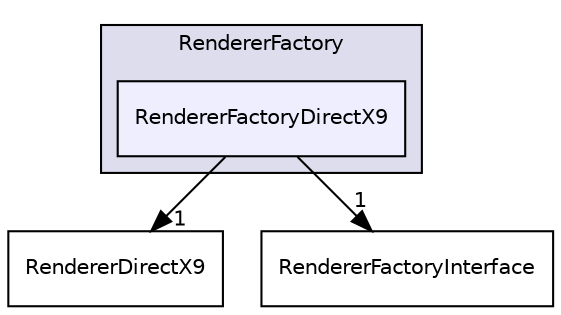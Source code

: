 digraph "C:/HAL/PG関係/03_作成プログラム/03_HAL授業/就職作品/Project/source/01_Main/Renderer/RendererFactory/RendererFactoryDirectX9" {
  compound=true
  node [ fontsize="10", fontname="Helvetica"];
  edge [ labelfontsize="10", labelfontname="Helvetica"];
  subgraph clusterdir_ad1fc08544c3844f7676e810506b9e90 {
    graph [ bgcolor="#ddddee", pencolor="black", label="RendererFactory" fontname="Helvetica", fontsize="10", URL="dir_ad1fc08544c3844f7676e810506b9e90.html"]
  dir_c5651d5fe1fd5f94c1cc6b1caabef1eb [shape=box, label="RendererFactoryDirectX9", style="filled", fillcolor="#eeeeff", pencolor="black", URL="dir_c5651d5fe1fd5f94c1cc6b1caabef1eb.html"];
  }
  dir_b72f6df6cd0babd55bdcb83d53077eb4 [shape=box label="RendererDirectX9" URL="dir_b72f6df6cd0babd55bdcb83d53077eb4.html"];
  dir_7ba5f02a04c1f57b3f722ed6187fd749 [shape=box label="RendererFactoryInterface" URL="dir_7ba5f02a04c1f57b3f722ed6187fd749.html"];
  dir_c5651d5fe1fd5f94c1cc6b1caabef1eb->dir_b72f6df6cd0babd55bdcb83d53077eb4 [headlabel="1", labeldistance=1.5 headhref="dir_000007_000005.html"];
  dir_c5651d5fe1fd5f94c1cc6b1caabef1eb->dir_7ba5f02a04c1f57b3f722ed6187fd749 [headlabel="1", labeldistance=1.5 headhref="dir_000007_000008.html"];
}
